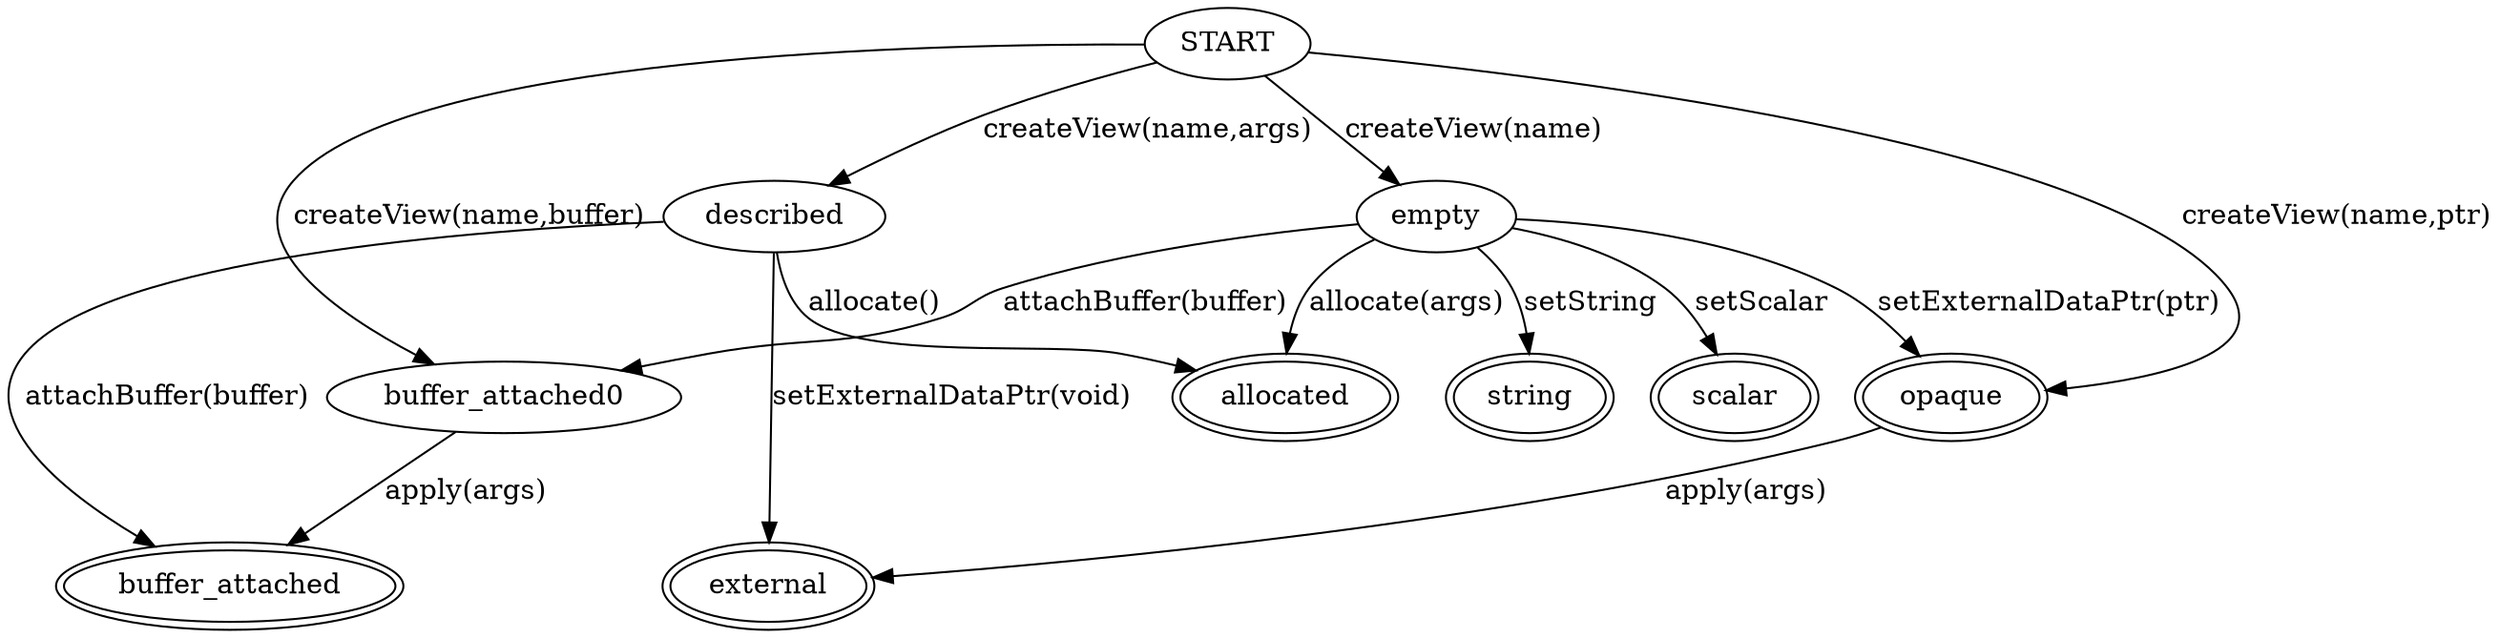 digraph {
    START
    empty
    described
    allocated  [peripheries=2]
    buffer_attached0
    buffer_attached   [peripheries=2]
    opaque  [peripheries=2]
    external   [peripheries=2]
    scalar  [peripheries=2]
    string  [peripheries=2]
 
    START -> empty [label="createView(name)"]
    described -> allocated [label="allocate()"]
    empty -> buffer_attached0 [label="attachBuffer(buffer)"]

    empty -> allocated [label="allocate(args)"]

    START -> buffer_attached0 [label="createView(name,buffer)"]
    buffer_attached0 -> buffer_attached [label="apply(args)"]

    described -> external [label="setExternalDataPtr(void)"]
    described -> buffer_attached [label="attachBuffer(buffer)"]

    START -> described [label="createView(name,args)"]

    START -> opaque [label="createView(name,ptr)"]
    empty -> opaque [label="setExternalDataPtr(ptr)"]
    opaque -> external [label="apply(args)"]

    empty -> scalar [label="setScalar"]
    empty -> string [label="setString"]

}
